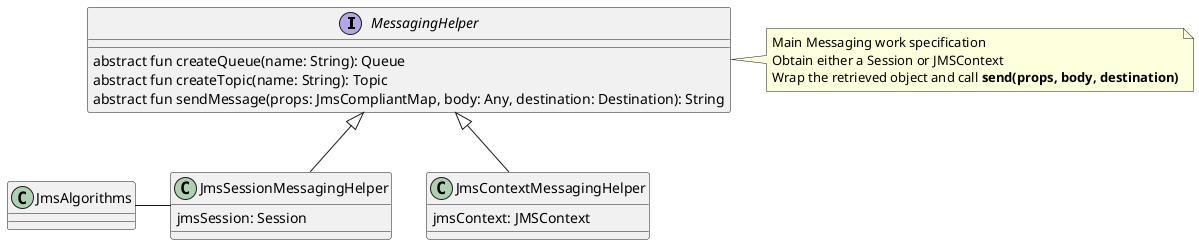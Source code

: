 '
' Purpose: MessagingHelper structure illustration
'
@startuml

    '
    ' Type definitions
    '

    interface MessagingHelper {
        abstract fun createQueue(name: String): Queue
        abstract fun createTopic(name: String): Topic
        abstract fun sendMessage(props: JmsCompliantMap, body: Any, destination: Destination): String
    }

    note right of MessagingHelper
      Main Messaging work specification
      Obtain either a Session or JMSContext
      Wrap the retrieved object and call **send(props, body, destination)**
    end note

    class JmsSessionMessagingHelper {
        jmsSession: Session
    }

    class JmsContextMessagingHelper {
        jmsContext: JMSContext
    }

    class JmsAlgorithms {
    }

    '
    ' Relations
    '
    JmsSessionMessagingHelper -up-|> MessagingHelper
    JmsContextMessagingHelper -up-|> MessagingHelper
    JmsSessionMessagingHelper -left- JmsAlgorithms
@enduml